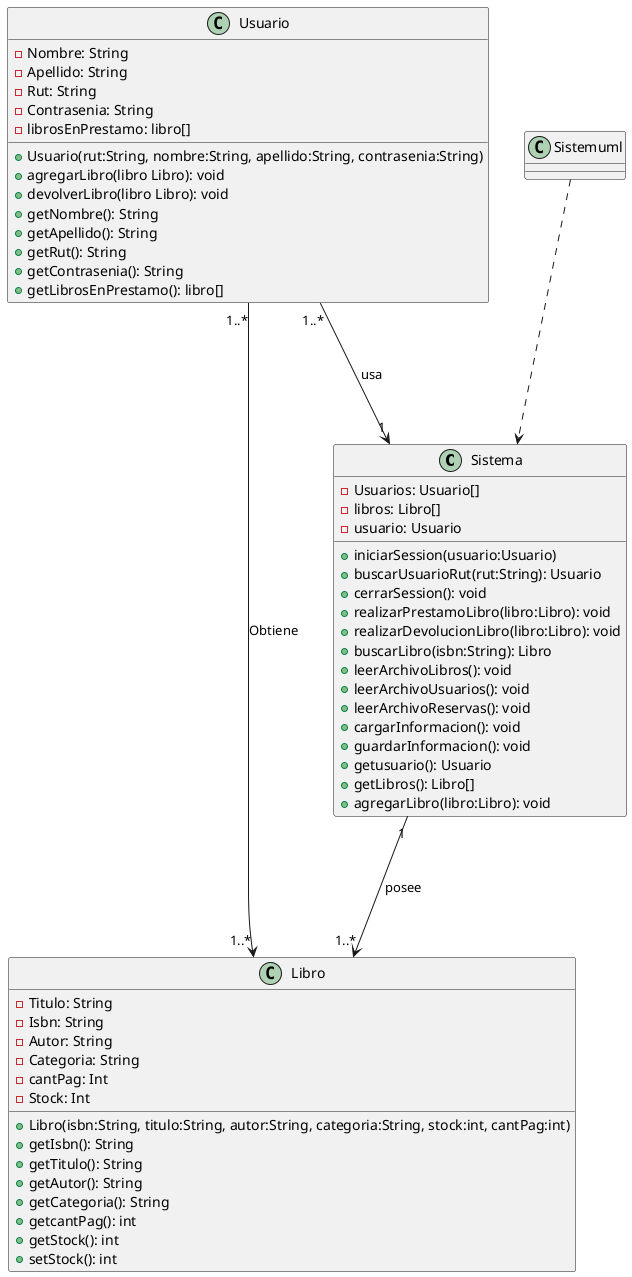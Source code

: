 @startuml

class Sistema{
-Usuarios: Usuario[]
-libros: Libro[]
-usuario: Usuario
+iniciarSession(usuario:Usuario)
+buscarUsuarioRut(rut:String): Usuario
+cerrarSession(): void
+realizarPrestamoLibro(libro:Libro): void
+realizarDevolucionLibro(libro:Libro): void
+buscarLibro(isbn:String): Libro
+leerArchivoLibros(): void
+leerArchivoUsuarios(): void
+leerArchivoReservas(): void
+cargarInformacion(): void
+guardarInformacion(): void
+getusuario(): Usuario
+getLibros(): Libro[]
+agregarLibro(libro:Libro): void
}


class Libro{
-Titulo: String
-Isbn: String
-Autor: String
-Categoria: String
-cantPag: Int
-Stock: Int
+Libro(isbn:String, titulo:String, autor:String, categoria:String, stock:int, cantPag:int)
+getIsbn(): String
+getTitulo(): String
+getAutor(): String
+getCategoria(): String
+getcantPag(): int
+getStock(): int
+setStock(): int
}

class Usuario{
-Nombre: String
-Apellido: String
-Rut: String
-Contrasenia: String
-librosEnPrestamo: libro[]
+Usuario(rut:String, nombre:String, apellido:String, contrasenia:String)
+agregarLibro(libro Libro): void
+devolverLibro(libro Libro): void
+getNombre(): String
+getApellido(): String
+getRut(): String
+getContrasenia(): String
+getLibrosEnPrestamo(): libro[]
}

Usuario "1..*"--->"1..*"Libro: Obtiene
Sistema "1"--->"1..*" Libro: posee
Usuario "1..*"--->"1" Sistema: usa
Sistemuml ...> Sistema
@enduml